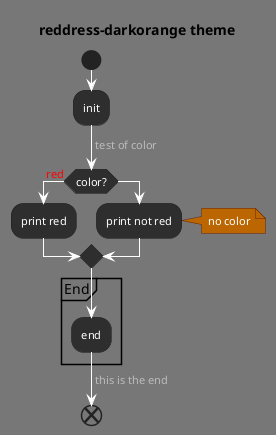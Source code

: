 ' Do not edit
' Theme Gallery
' autogenerated by script
'
@startuml
!theme reddress-darkorange
title reddress-darkorange theme
start
:init;
-> test of color;
if (color?) is (<color:red>red) then
  :print red;
else 
  :print not red;
  note right: no color
endif
partition End {
  :end;
}
-> this is the end;
end
@enduml
